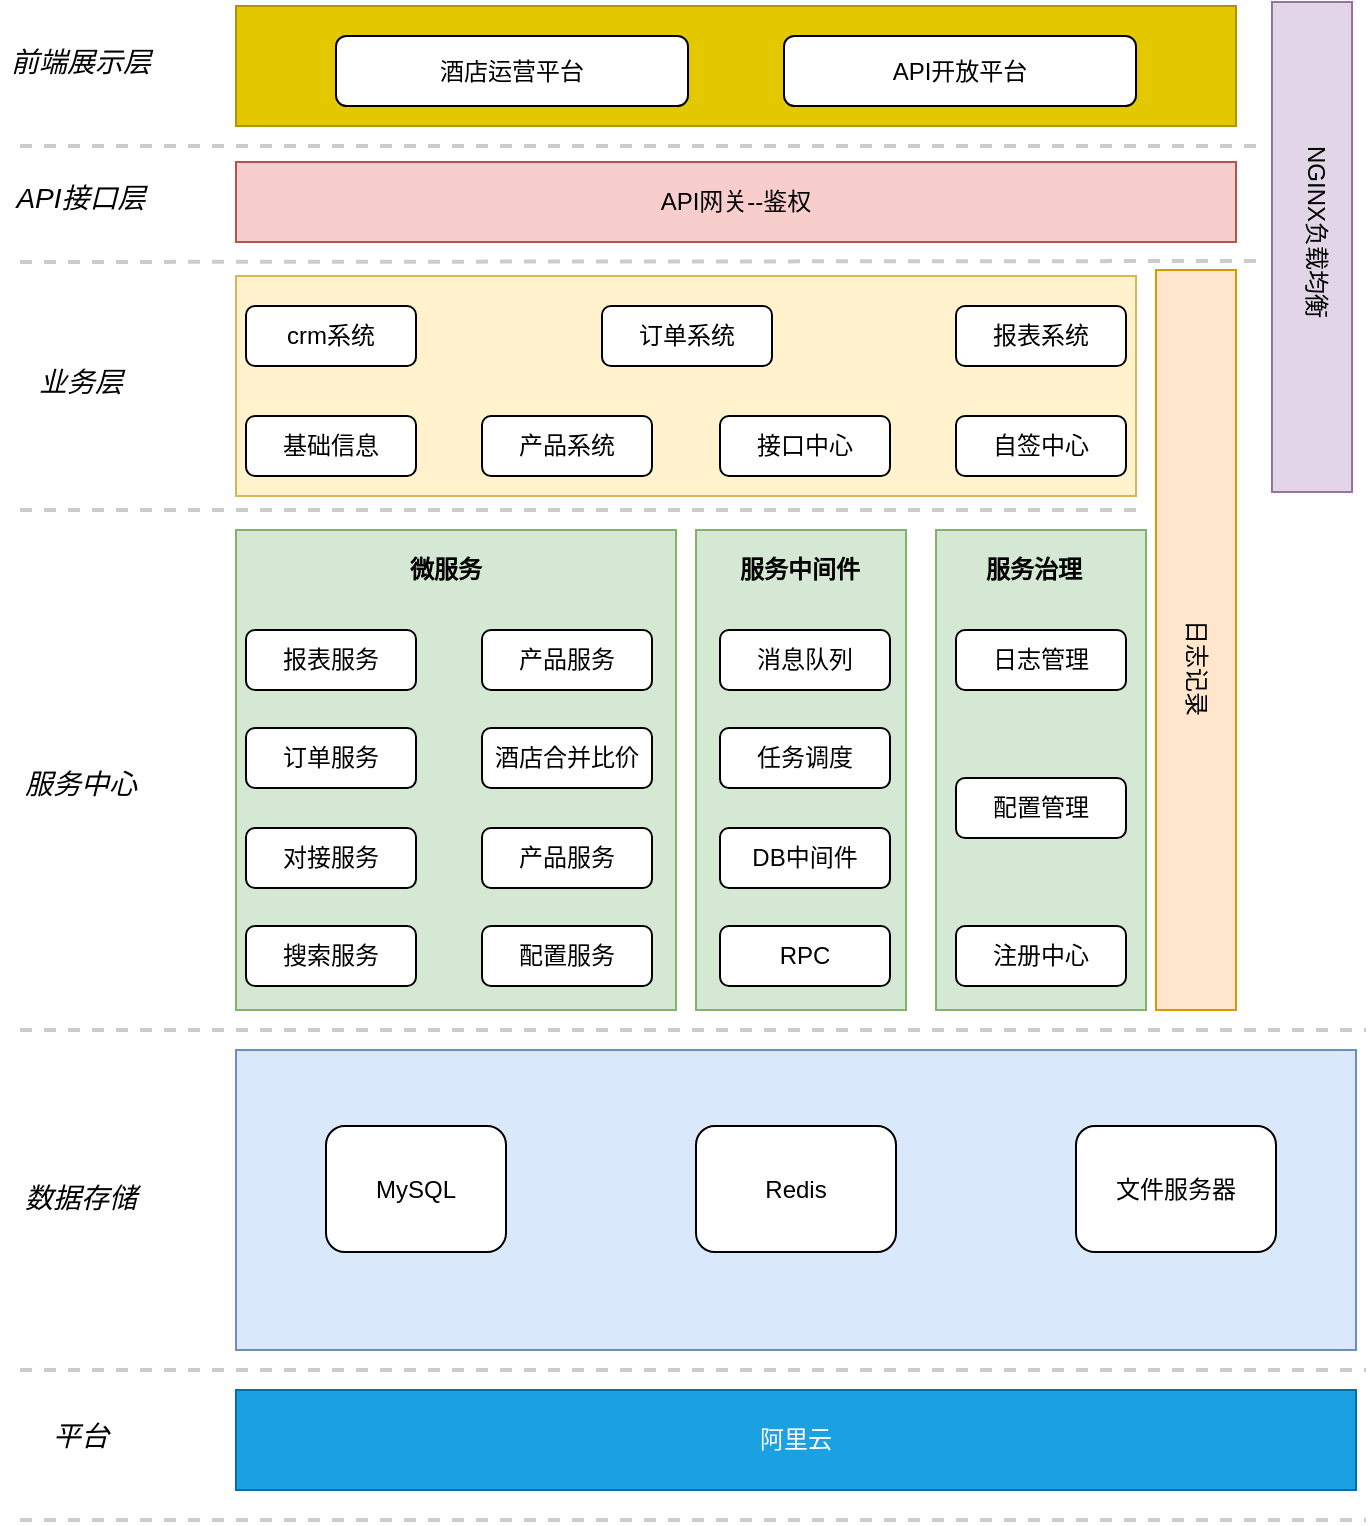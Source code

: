 <mxfile version="10.5.2" type="github"><diagram id="Zq_DWJd6Lwp8WGUCL3zp" name="第 1 页"><mxGraphModel dx="1394" dy="794" grid="0" gridSize="10" guides="1" tooltips="1" connect="1" arrows="1" fold="1" page="1" pageScale="1" pageWidth="827" pageHeight="1169" math="0" shadow="0"><root><mxCell id="0"/><mxCell id="1" parent="0"/><mxCell id="dWk9VQtOCVMZlLK-3xU9-49" value="" style="rounded=0;whiteSpace=wrap;html=1;fillColor=#d5e8d4;strokeColor=#82b366;" vertex="1" parent="1"><mxGeometry x="520" y="530" width="105" height="240" as="geometry"/></mxCell><mxCell id="dWk9VQtOCVMZlLK-3xU9-48" value="" style="rounded=0;whiteSpace=wrap;html=1;fillColor=#d5e8d4;strokeColor=#82b366;" vertex="1" parent="1"><mxGeometry x="400" y="530" width="105" height="240" as="geometry"/></mxCell><mxCell id="dWk9VQtOCVMZlLK-3xU9-2" value="" style="rounded=0;whiteSpace=wrap;html=1;glass=0;shadow=0;fillColor=#dae8fc;strokeColor=#6c8ebf;" vertex="1" parent="1"><mxGeometry x="170" y="790" width="560" height="150" as="geometry"/></mxCell><mxCell id="dWk9VQtOCVMZlLK-3xU9-3" value="MySQL" style="rounded=1;whiteSpace=wrap;html=1;" vertex="1" parent="1"><mxGeometry x="215" y="828" width="90" height="63" as="geometry"/></mxCell><mxCell id="dWk9VQtOCVMZlLK-3xU9-4" value="Redis" style="rounded=1;whiteSpace=wrap;html=1;" vertex="1" parent="1"><mxGeometry x="400" y="828" width="100" height="63" as="geometry"/></mxCell><mxCell id="dWk9VQtOCVMZlLK-3xU9-5" value="数据存储" style="text;html=1;resizable=0;points=[];autosize=1;align=center;verticalAlign=middle;spacingTop=-4;labelPosition=center;verticalLabelPosition=middle;horizontal=1;fontSize=14;fontStyle=2" vertex="1" parent="1"><mxGeometry x="62" y="856" width="60" height="20" as="geometry"/></mxCell><mxCell id="dWk9VQtOCVMZlLK-3xU9-6" value="文件服务器" style="rounded=1;whiteSpace=wrap;html=1;" vertex="1" parent="1"><mxGeometry x="590" y="828" width="100" height="63" as="geometry"/></mxCell><mxCell id="dWk9VQtOCVMZlLK-3xU9-7" value="" style="rounded=0;whiteSpace=wrap;html=1;fillColor=#d5e8d4;strokeColor=#82b366;" vertex="1" parent="1"><mxGeometry x="170" y="530" width="220" height="240" as="geometry"/></mxCell><mxCell id="dWk9VQtOCVMZlLK-3xU9-8" value="报表服务" style="rounded=1;whiteSpace=wrap;html=1;" vertex="1" parent="1"><mxGeometry x="175" y="580" width="85" height="30" as="geometry"/></mxCell><mxCell id="dWk9VQtOCVMZlLK-3xU9-9" value="订单服务" style="rounded=1;whiteSpace=wrap;html=1;" vertex="1" parent="1"><mxGeometry x="175" y="629" width="85" height="30" as="geometry"/></mxCell><mxCell id="dWk9VQtOCVMZlLK-3xU9-10" value="产品服务" style="rounded=1;whiteSpace=wrap;html=1;" vertex="1" parent="1"><mxGeometry x="293" y="580" width="85" height="30" as="geometry"/></mxCell><mxCell id="dWk9VQtOCVMZlLK-3xU9-11" value="产品服务" style="rounded=1;whiteSpace=wrap;html=1;" vertex="1" parent="1"><mxGeometry x="293" y="679" width="85" height="30" as="geometry"/></mxCell><mxCell id="dWk9VQtOCVMZlLK-3xU9-12" value="对接服务" style="rounded=1;whiteSpace=wrap;html=1;" vertex="1" parent="1"><mxGeometry x="175" y="679" width="85" height="30" as="geometry"/></mxCell><mxCell id="dWk9VQtOCVMZlLK-3xU9-13" value="酒店合并比价" style="rounded=1;whiteSpace=wrap;html=1;" vertex="1" parent="1"><mxGeometry x="293" y="629" width="85" height="30" as="geometry"/></mxCell><mxCell id="dWk9VQtOCVMZlLK-3xU9-14" value="消息队列" style="rounded=1;whiteSpace=wrap;html=1;" vertex="1" parent="1"><mxGeometry x="412" y="580" width="85" height="30" as="geometry"/></mxCell><mxCell id="dWk9VQtOCVMZlLK-3xU9-15" value="DB中间件" style="rounded=1;whiteSpace=wrap;html=1;" vertex="1" parent="1"><mxGeometry x="412" y="679" width="85" height="30" as="geometry"/></mxCell><mxCell id="dWk9VQtOCVMZlLK-3xU9-16" value="RPC" style="rounded=1;whiteSpace=wrap;html=1;" vertex="1" parent="1"><mxGeometry x="412" y="728" width="85" height="30" as="geometry"/></mxCell><mxCell id="dWk9VQtOCVMZlLK-3xU9-17" value="配置管理" style="rounded=1;whiteSpace=wrap;html=1;" vertex="1" parent="1"><mxGeometry x="530" y="654" width="85" height="30" as="geometry"/></mxCell><mxCell id="dWk9VQtOCVMZlLK-3xU9-18" value="注册中心" style="rounded=1;whiteSpace=wrap;html=1;" vertex="1" parent="1"><mxGeometry x="530" y="728" width="85" height="30" as="geometry"/></mxCell><mxCell id="dWk9VQtOCVMZlLK-3xU9-20" value="搜索服务" style="rounded=1;whiteSpace=wrap;html=1;" vertex="1" parent="1"><mxGeometry x="175" y="728" width="85" height="30" as="geometry"/></mxCell><mxCell id="dWk9VQtOCVMZlLK-3xU9-21" value="配置服务" style="rounded=1;whiteSpace=wrap;html=1;" vertex="1" parent="1"><mxGeometry x="293" y="728" width="85" height="30" as="geometry"/></mxCell><mxCell id="dWk9VQtOCVMZlLK-3xU9-22" value="日志管理" style="rounded=1;whiteSpace=wrap;html=1;" vertex="1" parent="1"><mxGeometry x="530" y="580" width="85" height="30" as="geometry"/></mxCell><mxCell id="dWk9VQtOCVMZlLK-3xU9-24" value="任务调度" style="rounded=1;whiteSpace=wrap;html=1;" vertex="1" parent="1"><mxGeometry x="412" y="629" width="85" height="30" as="geometry"/></mxCell><mxCell id="dWk9VQtOCVMZlLK-3xU9-25" value="阿里云" style="rounded=0;whiteSpace=wrap;html=1;glass=0;shadow=0;fillColor=#1ba1e2;strokeColor=#006EAF;fontColor=#ffffff;" vertex="1" parent="1"><mxGeometry x="170" y="960" width="560" height="50" as="geometry"/></mxCell><mxCell id="dWk9VQtOCVMZlLK-3xU9-27" value="平台" style="text;html=1;resizable=0;points=[];autosize=1;align=center;verticalAlign=middle;spacingTop=-4;labelPosition=center;verticalLabelPosition=middle;horizontal=1;fontSize=14;fontStyle=2" vertex="1" parent="1"><mxGeometry x="72" y="975" width="40" height="20" as="geometry"/></mxCell><mxCell id="dWk9VQtOCVMZlLK-3xU9-28" value="服务中心" style="text;html=1;resizable=0;points=[];autosize=1;align=center;verticalAlign=middle;spacingTop=-4;labelPosition=center;verticalLabelPosition=middle;horizontal=1;fontSize=14;fontStyle=2" vertex="1" parent="1"><mxGeometry x="62" y="649" width="60" height="20" as="geometry"/></mxCell><mxCell id="dWk9VQtOCVMZlLK-3xU9-29" value="" style="rounded=0;whiteSpace=wrap;html=1;glass=0;shadow=0;fillColor=#fff2cc;strokeColor=#d6b656;" vertex="1" parent="1"><mxGeometry x="170" y="403" width="450" height="110" as="geometry"/></mxCell><mxCell id="dWk9VQtOCVMZlLK-3xU9-30" value="业务层" style="text;html=1;resizable=0;points=[];autosize=1;align=center;verticalAlign=middle;spacingTop=-4;labelPosition=center;verticalLabelPosition=middle;horizontal=1;fontSize=14;fontStyle=2" vertex="1" parent="1"><mxGeometry x="67" y="448" width="50" height="20" as="geometry"/></mxCell><mxCell id="dWk9VQtOCVMZlLK-3xU9-31" value="crm系统" style="rounded=1;whiteSpace=wrap;html=1;" vertex="1" parent="1"><mxGeometry x="175" y="418" width="85" height="30" as="geometry"/></mxCell><mxCell id="dWk9VQtOCVMZlLK-3xU9-32" value="订单系统" style="rounded=1;whiteSpace=wrap;html=1;" vertex="1" parent="1"><mxGeometry x="353" y="418" width="85" height="30" as="geometry"/></mxCell><mxCell id="dWk9VQtOCVMZlLK-3xU9-33" value="报表系统" style="rounded=1;whiteSpace=wrap;html=1;" vertex="1" parent="1"><mxGeometry x="530" y="418" width="85" height="30" as="geometry"/></mxCell><mxCell id="dWk9VQtOCVMZlLK-3xU9-34" value="接口中心" style="rounded=1;whiteSpace=wrap;html=1;" vertex="1" parent="1"><mxGeometry x="412" y="473" width="85" height="30" as="geometry"/></mxCell><mxCell id="dWk9VQtOCVMZlLK-3xU9-35" value="产品系统" style="rounded=1;whiteSpace=wrap;html=1;" vertex="1" parent="1"><mxGeometry x="293" y="473" width="85" height="30" as="geometry"/></mxCell><mxCell id="dWk9VQtOCVMZlLK-3xU9-36" value="基础信息" style="rounded=1;whiteSpace=wrap;html=1;" vertex="1" parent="1"><mxGeometry x="175" y="473" width="85" height="30" as="geometry"/></mxCell><mxCell id="dWk9VQtOCVMZlLK-3xU9-37" value="自签中心" style="rounded=1;whiteSpace=wrap;html=1;" vertex="1" parent="1"><mxGeometry x="530" y="473" width="85" height="30" as="geometry"/></mxCell><mxCell id="dWk9VQtOCVMZlLK-3xU9-38" value="" style="rounded=0;whiteSpace=wrap;html=1;glass=0;shadow=0;fillColor=#e3c800;strokeColor=#B09500;fontColor=#ffffff;" vertex="1" parent="1"><mxGeometry x="170" y="268" width="500" height="60" as="geometry"/></mxCell><mxCell id="dWk9VQtOCVMZlLK-3xU9-39" value="前端展示层" style="text;html=1;resizable=0;points=[];autosize=1;align=center;verticalAlign=middle;spacingTop=-4;labelPosition=center;verticalLabelPosition=middle;fontSize=14;fontStyle=2" vertex="1" parent="1"><mxGeometry x="52" y="288" width="80" height="20" as="geometry"/></mxCell><mxCell id="dWk9VQtOCVMZlLK-3xU9-40" value="酒店运营平台" style="rounded=1;whiteSpace=wrap;html=1;" vertex="1" parent="1"><mxGeometry x="220" y="283" width="176" height="35" as="geometry"/></mxCell><mxCell id="dWk9VQtOCVMZlLK-3xU9-41" value="API开放平台" style="rounded=1;whiteSpace=wrap;html=1;" vertex="1" parent="1"><mxGeometry x="444" y="283" width="176" height="35" as="geometry"/></mxCell><mxCell id="dWk9VQtOCVMZlLK-3xU9-42" value="API网关--鉴权" style="rounded=0;whiteSpace=wrap;html=1;glass=0;shadow=0;fillColor=#f8cecc;strokeColor=#b85450;" vertex="1" parent="1"><mxGeometry x="170" y="346" width="500" height="40" as="geometry"/></mxCell><mxCell id="dWk9VQtOCVMZlLK-3xU9-43" value="" style="rounded=0;whiteSpace=wrap;html=1;shadow=0;glass=0;fillColor=#ffe6cc;strokeColor=#d79b00;" vertex="1" parent="1"><mxGeometry x="630" y="400" width="40" height="370" as="geometry"/></mxCell><mxCell id="dWk9VQtOCVMZlLK-3xU9-44" value="日志记录" style="text;html=1;resizable=0;points=[];autosize=1;align=left;verticalAlign=top;spacingTop=-4;rotation=90;" vertex="1" parent="1"><mxGeometry x="620" y="593" width="60" height="20" as="geometry"/></mxCell><mxCell id="dWk9VQtOCVMZlLK-3xU9-45" value="" style="rounded=0;whiteSpace=wrap;html=1;shadow=0;glass=0;fillColor=#e1d5e7;strokeColor=#9673a6;" vertex="1" parent="1"><mxGeometry x="688" y="266" width="40" height="245" as="geometry"/></mxCell><mxCell id="dWk9VQtOCVMZlLK-3xU9-46" value="NGINX负载均衡" style="text;html=1;resizable=0;points=[];autosize=1;align=left;verticalAlign=top;spacingTop=-4;rotation=90;" vertex="1" parent="1"><mxGeometry x="660" y="376" width="100" height="20" as="geometry"/></mxCell><mxCell id="dWk9VQtOCVMZlLK-3xU9-47" value="API接口层" style="text;html=1;resizable=0;points=[];autosize=1;align=center;verticalAlign=middle;spacingTop=-4;labelPosition=center;verticalLabelPosition=middle;horizontal=1;fontSize=14;fontStyle=2" vertex="1" parent="1"><mxGeometry x="57" y="356" width="70" height="20" as="geometry"/></mxCell><mxCell id="dWk9VQtOCVMZlLK-3xU9-50" value="微服务" style="text;html=1;resizable=0;points=[];autosize=1;align=left;verticalAlign=top;spacingTop=-4;fontStyle=1" vertex="1" parent="1"><mxGeometry x="255" y="540" width="50" height="20" as="geometry"/></mxCell><mxCell id="dWk9VQtOCVMZlLK-3xU9-51" value="服务中间件" style="text;html=1;resizable=0;points=[];autosize=1;align=left;verticalAlign=top;spacingTop=-4;fontStyle=1" vertex="1" parent="1"><mxGeometry x="420" y="540" width="80" height="20" as="geometry"/></mxCell><mxCell id="dWk9VQtOCVMZlLK-3xU9-52" value="服务治理" style="text;html=1;resizable=0;points=[];autosize=1;align=left;verticalAlign=top;spacingTop=-4;fontStyle=1" vertex="1" parent="1"><mxGeometry x="542.5" y="540" width="60" height="20" as="geometry"/></mxCell><mxCell id="dWk9VQtOCVMZlLK-3xU9-53" value="" style="endArrow=none;dashed=1;html=1;fontSize=14;strokeWidth=2;opacity=20;align=left;" edge="1" parent="1"><mxGeometry width="50" height="50" relative="1" as="geometry"><mxPoint x="62" y="338" as="sourcePoint"/><mxPoint x="680" y="338" as="targetPoint"/></mxGeometry></mxCell><mxCell id="dWk9VQtOCVMZlLK-3xU9-54" value="" style="endArrow=none;dashed=1;html=1;fontSize=14;strokeWidth=2;opacity=20;" edge="1" parent="1"><mxGeometry width="50" height="50" relative="1" as="geometry"><mxPoint x="62" y="780" as="sourcePoint"/><mxPoint x="735" y="780" as="targetPoint"/></mxGeometry></mxCell><mxCell id="dWk9VQtOCVMZlLK-3xU9-55" value="" style="endArrow=none;dashed=1;html=1;fontSize=14;strokeWidth=2;opacity=20;align=left;" edge="1" parent="1"><mxGeometry width="50" height="50" relative="1" as="geometry"><mxPoint x="62" y="520" as="sourcePoint"/><mxPoint x="623" y="520" as="targetPoint"/></mxGeometry></mxCell><mxCell id="dWk9VQtOCVMZlLK-3xU9-56" value="" style="endArrow=none;dashed=1;html=1;fontSize=14;strokeWidth=2;opacity=20;align=left;" edge="1" parent="1"><mxGeometry width="50" height="50" relative="1" as="geometry"><mxPoint x="62" y="396" as="sourcePoint"/><mxPoint x="682" y="395.5" as="targetPoint"/></mxGeometry></mxCell><mxCell id="dWk9VQtOCVMZlLK-3xU9-57" value="" style="endArrow=none;dashed=1;html=1;fontSize=14;strokeWidth=2;opacity=20;" edge="1" parent="1"><mxGeometry width="50" height="50" relative="1" as="geometry"><mxPoint x="62" y="950" as="sourcePoint"/><mxPoint x="735" y="950" as="targetPoint"/></mxGeometry></mxCell><mxCell id="dWk9VQtOCVMZlLK-3xU9-58" value="" style="endArrow=none;dashed=1;html=1;fontSize=14;strokeWidth=2;opacity=20;" edge="1" parent="1"><mxGeometry width="50" height="50" relative="1" as="geometry"><mxPoint x="62" y="1025" as="sourcePoint"/><mxPoint x="735" y="1025" as="targetPoint"/></mxGeometry></mxCell></root></mxGraphModel></diagram><diagram id="resPkeonMBrXZQHQwtgp" name="第 2 页"><mxGraphModel dx="1394" dy="794" grid="0" gridSize="10" guides="1" tooltips="1" connect="1" arrows="1" fold="1" page="1" pageScale="1" pageWidth="827" pageHeight="1169" math="0" shadow="0"><root><mxCell id="EBGvs75aH4KsQ2ELfomK-0"/><mxCell id="EBGvs75aH4KsQ2ELfomK-1" parent="EBGvs75aH4KsQ2ELfomK-0"/><mxCell id="EBGvs75aH4KsQ2ELfomK-32" style="edgeStyle=none;rounded=0;comic=1;orthogonalLoop=1;jettySize=auto;html=1;exitX=1;exitY=0.5;exitDx=0;exitDy=0;strokeColor=#000000;strokeWidth=2;fontFamily=Comic Sans MS;fontSize=14;fontColor=#000000;opacity=20;align=left;" edge="1" parent="EBGvs75aH4KsQ2ELfomK-1" source="EBGvs75aH4KsQ2ELfomK-29" target="EBGvs75aH4KsQ2ELfomK-11"><mxGeometry relative="1" as="geometry"/></mxCell><mxCell id="EBGvs75aH4KsQ2ELfomK-33" style="edgeStyle=none;rounded=0;comic=1;orthogonalLoop=1;jettySize=auto;html=1;exitX=1;exitY=0.5;exitDx=0;exitDy=0;strokeColor=#000000;strokeWidth=2;fontFamily=Comic Sans MS;fontSize=14;fontColor=#000000;opacity=20;align=left;" edge="1" parent="EBGvs75aH4KsQ2ELfomK-1" source="EBGvs75aH4KsQ2ELfomK-29" target="EBGvs75aH4KsQ2ELfomK-3"><mxGeometry relative="1" as="geometry"/></mxCell><mxCell id="EBGvs75aH4KsQ2ELfomK-34" style="edgeStyle=none;rounded=0;comic=1;orthogonalLoop=1;jettySize=auto;html=1;exitX=1;exitY=0.5;exitDx=0;exitDy=0;entryX=-0.06;entryY=0.381;entryDx=0;entryDy=0;entryPerimeter=0;strokeColor=#000000;strokeWidth=2;fontFamily=Comic Sans MS;fontSize=14;fontColor=#000000;opacity=20;align=left;" edge="1" parent="EBGvs75aH4KsQ2ELfomK-1" source="EBGvs75aH4KsQ2ELfomK-29" target="EBGvs75aH4KsQ2ELfomK-10"><mxGeometry relative="1" as="geometry"/></mxCell><mxCell id="EBGvs75aH4KsQ2ELfomK-29" value="" style="rounded=1;whiteSpace=wrap;html=1;shadow=0;glass=0;comic=1;fillColor=#CCFF99;fontFamily=Comic Sans MS;fontSize=14;fontColor=#000000;align=center;" vertex="1" parent="EBGvs75aH4KsQ2ELfomK-1"><mxGeometry x="277" y="158" width="185" height="131" as="geometry"/></mxCell><mxCell id="EBGvs75aH4KsQ2ELfomK-3" value="ElasticSearch" style="outlineConnect=0;gradientDirection=north;fillColor=#fff2cc;strokeColor=#d6b656;dashed=0;verticalLabelPosition=bottom;verticalAlign=top;align=center;html=1;fontSize=12;fontStyle=0;aspect=fixed;shape=mxgraph.aws4.resourceIcon;resIcon=mxgraph.aws4.elasticsearch_service;rounded=0;shadow=0;glass=0;fontFamily=Comic Sans MS;" vertex="1" parent="EBGvs75aH4KsQ2ELfomK-1"><mxGeometry x="593" y="191" width="78" height="78" as="geometry"/></mxCell><mxCell id="EBGvs75aH4KsQ2ELfomK-31" style="edgeStyle=none;rounded=0;comic=1;orthogonalLoop=1;jettySize=auto;html=1;strokeColor=#000000;strokeWidth=2;fontFamily=Comic Sans MS;fontSize=14;fontColor=#000000;opacity=20;align=left;" edge="1" parent="EBGvs75aH4KsQ2ELfomK-1" source="EBGvs75aH4KsQ2ELfomK-4" target="EBGvs75aH4KsQ2ELfomK-29"><mxGeometry relative="1" as="geometry"/></mxCell><mxCell id="EBGvs75aH4KsQ2ELfomK-4" value="Restel API" style="outlineConnect=0;fontColor=#232F3E;gradientColor=#F54749;gradientDirection=north;fillColor=#C7131F;strokeColor=#ffffff;dashed=0;verticalLabelPosition=bottom;verticalAlign=top;align=center;html=1;fontSize=12;fontStyle=0;aspect=fixed;shape=mxgraph.aws4.resourceIcon;resIcon=mxgraph.aws4.api_gateway;rounded=0;shadow=0;glass=0;fontFamily=Comic Sans MS;" vertex="1" parent="EBGvs75aH4KsQ2ELfomK-1"><mxGeometry x="90" y="186" width="78" height="78" as="geometry"/></mxCell><mxCell id="EBGvs75aH4KsQ2ELfomK-8" value="" style="group" vertex="1" connectable="0" parent="EBGvs75aH4KsQ2ELfomK-1"><mxGeometry x="289" y="199" width="70" height="52" as="geometry"/></mxCell><mxCell id="EBGvs75aH4KsQ2ELfomK-5" value="" style="verticalLabelPosition=bottom;html=1;verticalAlign=top;align=center;strokeColor=none;fillColor=#00BEF2;shape=mxgraph.azure.queue_generic;rounded=0;shadow=0;glass=0;fontSize=14;fontColor=#00FF00;" vertex="1" parent="EBGvs75aH4KsQ2ELfomK-8"><mxGeometry width="70" height="24" as="geometry"/></mxCell><mxCell id="EBGvs75aH4KsQ2ELfomK-6" value="" style="verticalLabelPosition=bottom;html=1;verticalAlign=top;align=center;strokeColor=none;fillColor=#00BEF2;shape=mxgraph.azure.queue_generic;rounded=0;shadow=0;glass=0;fontSize=14;fontColor=#00FF00;" vertex="1" parent="EBGvs75aH4KsQ2ELfomK-8"><mxGeometry y="28" width="70" height="24" as="geometry"/></mxCell><mxCell id="EBGvs75aH4KsQ2ELfomK-10" value="Redis" style="aspect=fixed;html=1;perimeter=none;align=center;shadow=0;dashed=0;image;fontSize=12;image=img/lib/mscae/Cache_Redis_Product.svg;rounded=0;glass=0;fillColor=#CCFF99;fontFamily=Comic Sans MS;" vertex="1" parent="EBGvs75aH4KsQ2ELfomK-1"><mxGeometry x="607" y="342" width="50" height="42" as="geometry"/></mxCell><mxCell id="EBGvs75aH4KsQ2ELfomK-11" value="Mys" style="verticalLabelPosition=bottom;html=1;verticalAlign=top;align=center;strokeColor=none;fillColor=#00BEF2;shape=mxgraph.azure.mysql_database;rounded=0;shadow=0;glass=0;fontSize=14;fontColor=#000000;fontFamily=Comic Sans MS;" vertex="1" parent="EBGvs75aH4KsQ2ELfomK-1"><mxGeometry x="613.25" y="72" width="37.5" height="50" as="geometry"/></mxCell><mxCell id="EBGvs75aH4KsQ2ELfomK-16" value="&lt;font color=&quot;#000000&quot; face=&quot;Comic Sans MS&quot;&gt;MQ&lt;/font&gt;" style="text;html=1;resizable=0;points=[];autosize=1;align=left;verticalAlign=top;spacingTop=-4;fontSize=14;fontColor=#00FF00;" vertex="1" parent="EBGvs75aH4KsQ2ELfomK-1"><mxGeometry x="304" y="259" width="40" height="20" as="geometry"/></mxCell><mxCell id="EBGvs75aH4KsQ2ELfomK-25" value="" style="shadow=0;dashed=0;html=1;strokeColor=none;labelPosition=center;verticalLabelPosition=bottom;verticalAlign=top;align=center;shape=mxgraph.mscae.cloud.logic_apps;fillColor=#0079D6;rounded=0;glass=0;comic=1;fontFamily=Comic Sans MS;fontSize=14;fontColor=#000000;" vertex="1" parent="EBGvs75aH4KsQ2ELfomK-1"><mxGeometry x="394" y="203.5" width="50" height="39" as="geometry"/></mxCell><mxCell id="EBGvs75aH4KsQ2ELfomK-30" value="消息处理" style="text;html=1;resizable=0;points=[];autosize=1;align=left;verticalAlign=top;spacingTop=-4;fontSize=14;fontFamily=Comic Sans MS;fontColor=#000000;" vertex="1" parent="EBGvs75aH4KsQ2ELfomK-1"><mxGeometry x="336.5" y="300" width="66" height="17" as="geometry"/></mxCell></root></mxGraphModel></diagram></mxfile>
